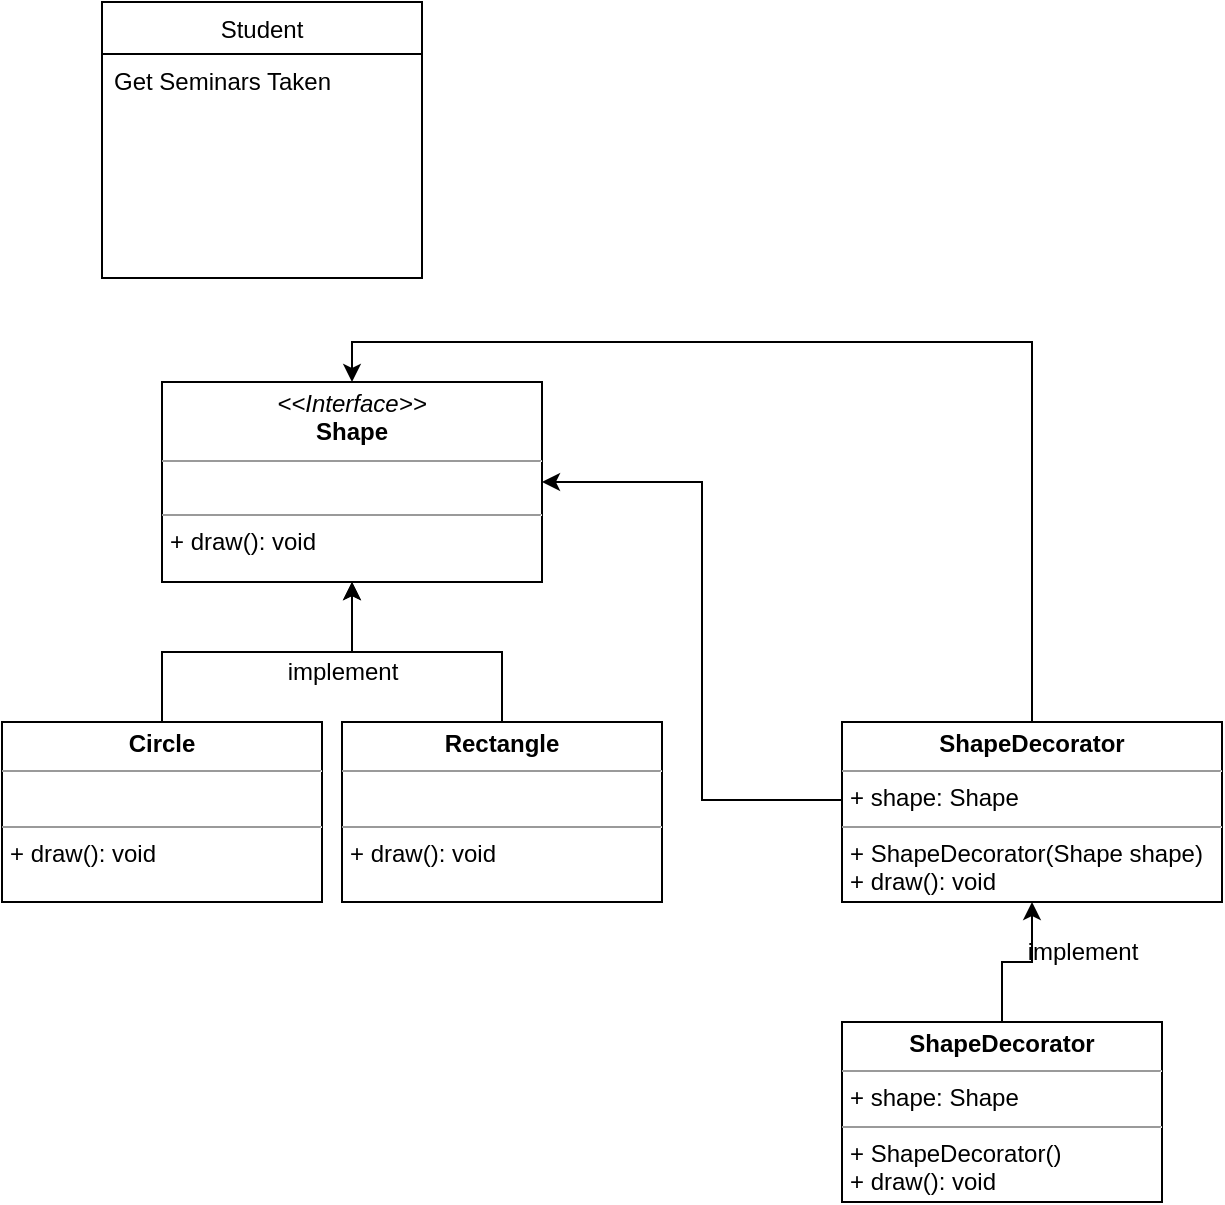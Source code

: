 <mxfile version="20.5.1" type="github">
  <diagram id="C5RBs43oDa-KdzZeNtuy" name="Page-1">
    <mxGraphModel dx="925" dy="571" grid="1" gridSize="10" guides="1" tooltips="1" connect="1" arrows="1" fold="1" page="1" pageScale="1" pageWidth="827" pageHeight="1169" math="0" shadow="0">
      <root>
        <mxCell id="WIyWlLk6GJQsqaUBKTNV-0" />
        <mxCell id="WIyWlLk6GJQsqaUBKTNV-1" parent="WIyWlLk6GJQsqaUBKTNV-0" />
        <mxCell id="zkfFHV4jXpPFQw0GAbJ--6" value="Student" style="swimlane;fontStyle=0;align=center;verticalAlign=top;childLayout=stackLayout;horizontal=1;startSize=26;horizontalStack=0;resizeParent=1;resizeLast=0;collapsible=1;marginBottom=0;rounded=0;shadow=0;strokeWidth=1;" parent="WIyWlLk6GJQsqaUBKTNV-1" vertex="1">
          <mxGeometry x="120" y="360" width="160" height="138" as="geometry">
            <mxRectangle x="130" y="380" width="160" height="26" as="alternateBounds" />
          </mxGeometry>
        </mxCell>
        <mxCell id="zkfFHV4jXpPFQw0GAbJ--11" value="Get Seminars Taken" style="text;align=left;verticalAlign=top;spacingLeft=4;spacingRight=4;overflow=hidden;rotatable=0;points=[[0,0.5],[1,0.5]];portConstraint=eastwest;" parent="zkfFHV4jXpPFQw0GAbJ--6" vertex="1">
          <mxGeometry y="26" width="160" height="26" as="geometry" />
        </mxCell>
        <object label="&lt;p style=&quot;margin:0px;margin-top:4px;text-align:center;&quot;&gt;&lt;i&gt;&amp;lt;&amp;lt;Interface&amp;gt;&amp;gt;&lt;/i&gt;&lt;br&gt;&lt;b&gt;Shape&lt;/b&gt;&lt;/p&gt;&lt;hr size=&quot;1&quot;&gt;&lt;p style=&quot;margin:0px;margin-left:4px;&quot;&gt;&amp;nbsp;&lt;/p&gt;&lt;hr size=&quot;1&quot;&gt;&lt;p style=&quot;margin:0px;margin-left:4px;&quot;&gt;+ draw(): void&lt;/p&gt;" sss="" id="q4TSuV2lXWKV4eoshcY9-1">
          <mxCell style="verticalAlign=top;align=left;overflow=fill;fontSize=12;fontFamily=Helvetica;html=1;" vertex="1" parent="WIyWlLk6GJQsqaUBKTNV-1">
            <mxGeometry x="150" y="550" width="190" height="100" as="geometry" />
          </mxCell>
        </object>
        <mxCell id="q4TSuV2lXWKV4eoshcY9-9" style="edgeStyle=orthogonalEdgeStyle;rounded=0;orthogonalLoop=1;jettySize=auto;html=1;entryX=0.5;entryY=1;entryDx=0;entryDy=0;" edge="1" parent="WIyWlLk6GJQsqaUBKTNV-1" source="q4TSuV2lXWKV4eoshcY9-2" target="q4TSuV2lXWKV4eoshcY9-1">
          <mxGeometry relative="1" as="geometry" />
        </mxCell>
        <mxCell id="q4TSuV2lXWKV4eoshcY9-2" value="&lt;p style=&quot;margin:0px;margin-top:4px;text-align:center;&quot;&gt;&lt;b&gt;Circle&lt;/b&gt;&lt;/p&gt;&lt;hr size=&quot;1&quot;&gt;&lt;p style=&quot;margin:0px;margin-left:4px;&quot;&gt;&amp;nbsp;&lt;/p&gt;&lt;hr size=&quot;1&quot;&gt;&lt;p style=&quot;margin:0px;margin-left:4px;&quot;&gt;+ draw(): void&lt;/p&gt;" style="verticalAlign=top;align=left;overflow=fill;fontSize=12;fontFamily=Helvetica;html=1;" vertex="1" parent="WIyWlLk6GJQsqaUBKTNV-1">
          <mxGeometry x="70" y="720" width="160" height="90" as="geometry" />
        </mxCell>
        <mxCell id="q4TSuV2lXWKV4eoshcY9-10" style="edgeStyle=orthogonalEdgeStyle;rounded=0;orthogonalLoop=1;jettySize=auto;html=1;entryX=0.5;entryY=1;entryDx=0;entryDy=0;" edge="1" parent="WIyWlLk6GJQsqaUBKTNV-1" source="q4TSuV2lXWKV4eoshcY9-8" target="q4TSuV2lXWKV4eoshcY9-1">
          <mxGeometry relative="1" as="geometry">
            <mxPoint x="264" y="680" as="targetPoint" />
          </mxGeometry>
        </mxCell>
        <mxCell id="q4TSuV2lXWKV4eoshcY9-8" value="&lt;p style=&quot;margin:0px;margin-top:4px;text-align:center;&quot;&gt;&lt;b&gt;Rectangle&lt;/b&gt;&lt;/p&gt;&lt;hr size=&quot;1&quot;&gt;&lt;p style=&quot;margin:0px;margin-left:4px;&quot;&gt;&amp;nbsp;&lt;/p&gt;&lt;hr size=&quot;1&quot;&gt;&lt;p style=&quot;margin:0px;margin-left:4px;&quot;&gt;+ draw(): void&lt;/p&gt;" style="verticalAlign=top;align=left;overflow=fill;fontSize=12;fontFamily=Helvetica;html=1;" vertex="1" parent="WIyWlLk6GJQsqaUBKTNV-1">
          <mxGeometry x="240" y="720" width="160" height="90" as="geometry" />
        </mxCell>
        <mxCell id="q4TSuV2lXWKV4eoshcY9-13" style="edgeStyle=orthogonalEdgeStyle;rounded=0;orthogonalLoop=1;jettySize=auto;html=1;entryX=1;entryY=0.5;entryDx=0;entryDy=0;exitX=0.003;exitY=0.433;exitDx=0;exitDy=0;exitPerimeter=0;" edge="1" parent="WIyWlLk6GJQsqaUBKTNV-1" source="q4TSuV2lXWKV4eoshcY9-11" target="q4TSuV2lXWKV4eoshcY9-1">
          <mxGeometry relative="1" as="geometry">
            <Array as="points">
              <mxPoint x="420" y="759" />
              <mxPoint x="420" y="600" />
            </Array>
          </mxGeometry>
        </mxCell>
        <mxCell id="q4TSuV2lXWKV4eoshcY9-14" style="edgeStyle=orthogonalEdgeStyle;rounded=0;orthogonalLoop=1;jettySize=auto;html=1;exitX=0.5;exitY=0;exitDx=0;exitDy=0;entryX=0.5;entryY=0;entryDx=0;entryDy=0;" edge="1" parent="WIyWlLk6GJQsqaUBKTNV-1" source="q4TSuV2lXWKV4eoshcY9-11" target="q4TSuV2lXWKV4eoshcY9-1">
          <mxGeometry relative="1" as="geometry" />
        </mxCell>
        <mxCell id="q4TSuV2lXWKV4eoshcY9-11" value="&lt;p style=&quot;margin:0px;margin-top:4px;text-align:center;&quot;&gt;&lt;b&gt;ShapeDecorator&lt;/b&gt;&lt;/p&gt;&lt;hr size=&quot;1&quot;&gt;&lt;p style=&quot;margin:0px;margin-left:4px;&quot;&gt;+ shape: Shape&lt;/p&gt;&lt;hr size=&quot;1&quot;&gt;&lt;p style=&quot;margin:0px;margin-left:4px;&quot;&gt;+ ShapeDecorator(Shape shape)&lt;/p&gt;&lt;p style=&quot;margin:0px;margin-left:4px;&quot;&gt;+ draw(): void&lt;/p&gt;" style="verticalAlign=top;align=left;overflow=fill;fontSize=12;fontFamily=Helvetica;html=1;" vertex="1" parent="WIyWlLk6GJQsqaUBKTNV-1">
          <mxGeometry x="490" y="720" width="190" height="90" as="geometry" />
        </mxCell>
        <mxCell id="q4TSuV2lXWKV4eoshcY9-12" value="implement" style="text;html=1;resizable=0;autosize=1;align=center;verticalAlign=middle;points=[];fillColor=none;strokeColor=none;rounded=0;" vertex="1" parent="WIyWlLk6GJQsqaUBKTNV-1">
          <mxGeometry x="200" y="680" width="80" height="30" as="geometry" />
        </mxCell>
        <mxCell id="q4TSuV2lXWKV4eoshcY9-16" style="edgeStyle=orthogonalEdgeStyle;rounded=0;orthogonalLoop=1;jettySize=auto;html=1;entryX=0.5;entryY=1;entryDx=0;entryDy=0;" edge="1" parent="WIyWlLk6GJQsqaUBKTNV-1" source="q4TSuV2lXWKV4eoshcY9-15" target="q4TSuV2lXWKV4eoshcY9-11">
          <mxGeometry relative="1" as="geometry" />
        </mxCell>
        <mxCell id="q4TSuV2lXWKV4eoshcY9-15" value="&lt;p style=&quot;margin:0px;margin-top:4px;text-align:center;&quot;&gt;&lt;b&gt;ShapeDecorator&lt;/b&gt;&lt;/p&gt;&lt;hr size=&quot;1&quot;&gt;&lt;p style=&quot;margin:0px;margin-left:4px;&quot;&gt;+ shape: Shape&lt;/p&gt;&lt;hr size=&quot;1&quot;&gt;&lt;p style=&quot;margin:0px;margin-left:4px;&quot;&gt;+ ShapeDecorator()&lt;/p&gt;&lt;p style=&quot;margin:0px;margin-left:4px;&quot;&gt;+ draw(): void&lt;/p&gt;" style="verticalAlign=top;align=left;overflow=fill;fontSize=12;fontFamily=Helvetica;html=1;" vertex="1" parent="WIyWlLk6GJQsqaUBKTNV-1">
          <mxGeometry x="490" y="870" width="160" height="90" as="geometry" />
        </mxCell>
        <mxCell id="q4TSuV2lXWKV4eoshcY9-17" value="implement" style="text;html=1;resizable=0;autosize=1;align=center;verticalAlign=middle;points=[];fillColor=none;strokeColor=none;rounded=0;" vertex="1" parent="WIyWlLk6GJQsqaUBKTNV-1">
          <mxGeometry x="570" y="820" width="80" height="30" as="geometry" />
        </mxCell>
      </root>
    </mxGraphModel>
  </diagram>
</mxfile>
